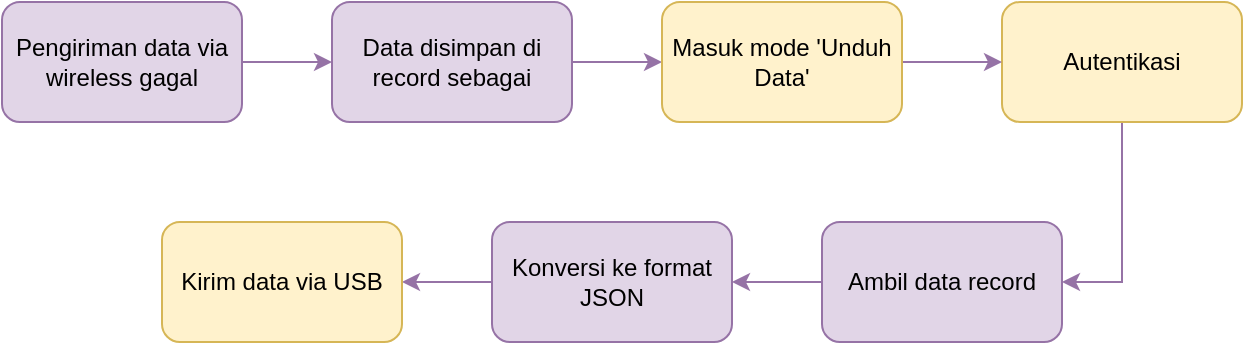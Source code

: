 <mxfile version="26.0.16">
  <diagram id="5loDInFuEZamf1UhW5zq" name="Page-1">
    <mxGraphModel dx="846" dy="565" grid="1" gridSize="10" guides="1" tooltips="1" connect="1" arrows="1" fold="1" page="1" pageScale="1" pageWidth="850" pageHeight="1100" math="0" shadow="0">
      <root>
        <mxCell id="0" />
        <mxCell id="1" parent="0" />
        <mxCell id="B5LdIDa8cJFS0hKt6TWK-3" value="" style="edgeStyle=orthogonalEdgeStyle;rounded=0;orthogonalLoop=1;jettySize=auto;html=1;fillColor=#e1d5e7;strokeColor=#9673a6;" parent="1" source="B5LdIDa8cJFS0hKt6TWK-1" target="B5LdIDa8cJFS0hKt6TWK-2" edge="1">
          <mxGeometry relative="1" as="geometry" />
        </mxCell>
        <mxCell id="B5LdIDa8cJFS0hKt6TWK-1" value="Pengiriman data via wireless gagal" style="rounded=1;whiteSpace=wrap;html=1;fillColor=#e1d5e7;strokeColor=#9673a6;" parent="1" vertex="1">
          <mxGeometry x="140" y="210" width="120" height="60" as="geometry" />
        </mxCell>
        <mxCell id="gTCLdLTk8Q8Aiu_Fk-td-2" style="edgeStyle=orthogonalEdgeStyle;rounded=0;orthogonalLoop=1;jettySize=auto;html=1;entryX=0;entryY=0.5;entryDx=0;entryDy=0;fillColor=#e1d5e7;strokeColor=#9673a6;" parent="1" source="B5LdIDa8cJFS0hKt6TWK-2" target="gTCLdLTk8Q8Aiu_Fk-td-1" edge="1">
          <mxGeometry relative="1" as="geometry" />
        </mxCell>
        <mxCell id="B5LdIDa8cJFS0hKt6TWK-2" value="Data disimpan di record sebagai" style="rounded=1;whiteSpace=wrap;html=1;fillColor=#e1d5e7;strokeColor=#9673a6;" parent="1" vertex="1">
          <mxGeometry x="305" y="210" width="120" height="60" as="geometry" />
        </mxCell>
        <mxCell id="gTCLdLTk8Q8Aiu_Fk-td-4" style="edgeStyle=orthogonalEdgeStyle;rounded=0;orthogonalLoop=1;jettySize=auto;html=1;entryX=1;entryY=0.5;entryDx=0;entryDy=0;fillColor=#e1d5e7;strokeColor=#9673a6;" parent="1" source="B5LdIDa8cJFS0hKt6TWK-4" target="B5LdIDa8cJFS0hKt6TWK-6" edge="1">
          <mxGeometry relative="1" as="geometry" />
        </mxCell>
        <mxCell id="B5LdIDa8cJFS0hKt6TWK-4" value="Autentikasi" style="whiteSpace=wrap;html=1;rounded=1;fillColor=#fff2cc;strokeColor=#d6b656;" parent="1" vertex="1">
          <mxGeometry x="640" y="210" width="120" height="60" as="geometry" />
        </mxCell>
        <mxCell id="B5LdIDa8cJFS0hKt6TWK-9" value="" style="edgeStyle=orthogonalEdgeStyle;rounded=0;orthogonalLoop=1;jettySize=auto;html=1;fillColor=#e1d5e7;strokeColor=#9673a6;" parent="1" source="B5LdIDa8cJFS0hKt6TWK-6" target="B5LdIDa8cJFS0hKt6TWK-8" edge="1">
          <mxGeometry relative="1" as="geometry" />
        </mxCell>
        <mxCell id="B5LdIDa8cJFS0hKt6TWK-6" value="Ambil data record" style="whiteSpace=wrap;html=1;rounded=1;fillColor=#e1d5e7;strokeColor=#9673a6;" parent="1" vertex="1">
          <mxGeometry x="550" y="320" width="120" height="60" as="geometry" />
        </mxCell>
        <mxCell id="B5LdIDa8cJFS0hKt6TWK-11" value="" style="edgeStyle=orthogonalEdgeStyle;rounded=0;orthogonalLoop=1;jettySize=auto;html=1;fillColor=#e1d5e7;strokeColor=#9673a6;" parent="1" source="B5LdIDa8cJFS0hKt6TWK-8" target="B5LdIDa8cJFS0hKt6TWK-10" edge="1">
          <mxGeometry relative="1" as="geometry" />
        </mxCell>
        <mxCell id="B5LdIDa8cJFS0hKt6TWK-8" value="Konversi ke format JSON" style="whiteSpace=wrap;html=1;rounded=1;fillColor=#e1d5e7;strokeColor=#9673a6;" parent="1" vertex="1">
          <mxGeometry x="385" y="320" width="120" height="60" as="geometry" />
        </mxCell>
        <mxCell id="B5LdIDa8cJFS0hKt6TWK-10" value="Kirim data via USB" style="whiteSpace=wrap;html=1;rounded=1;fillColor=#fff2cc;strokeColor=#d6b656;" parent="1" vertex="1">
          <mxGeometry x="220" y="320" width="120" height="60" as="geometry" />
        </mxCell>
        <mxCell id="gTCLdLTk8Q8Aiu_Fk-td-3" style="edgeStyle=orthogonalEdgeStyle;rounded=0;orthogonalLoop=1;jettySize=auto;html=1;entryX=0;entryY=0.5;entryDx=0;entryDy=0;fillColor=#e1d5e7;strokeColor=#9673a6;" parent="1" source="gTCLdLTk8Q8Aiu_Fk-td-1" target="B5LdIDa8cJFS0hKt6TWK-4" edge="1">
          <mxGeometry relative="1" as="geometry" />
        </mxCell>
        <mxCell id="gTCLdLTk8Q8Aiu_Fk-td-1" value="Masuk mode &#39;Unduh Data&#39;" style="rounded=1;whiteSpace=wrap;html=1;fillColor=#fff2cc;strokeColor=#d6b656;" parent="1" vertex="1">
          <mxGeometry x="470" y="210" width="120" height="60" as="geometry" />
        </mxCell>
      </root>
    </mxGraphModel>
  </diagram>
</mxfile>

